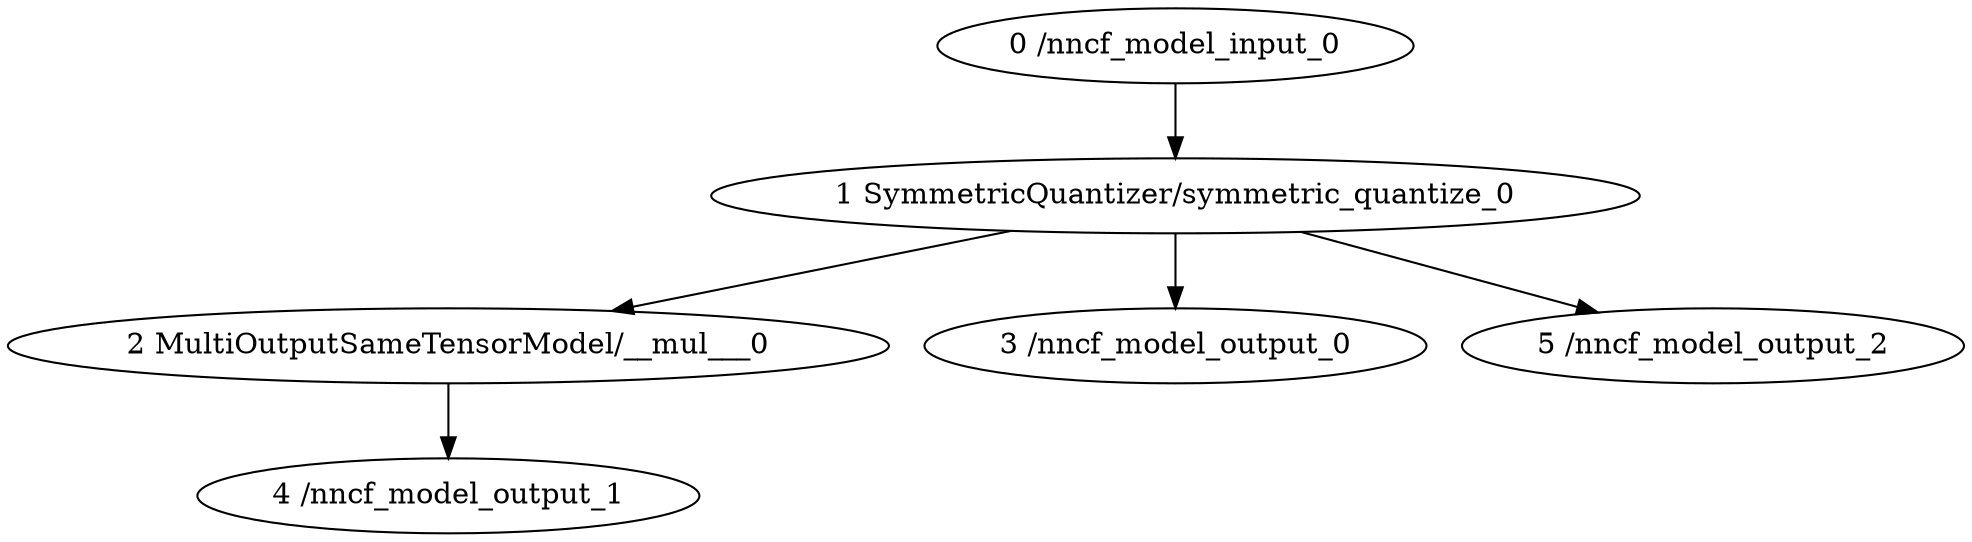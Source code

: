 strict digraph  {
"0 /nncf_model_input_0" [id=0, type=nncf_model_input];
"1 SymmetricQuantizer/symmetric_quantize_0" [id=1, type=symmetric_quantize];
"2 MultiOutputSameTensorModel/__mul___0" [id=2, type=__mul__];
"3 /nncf_model_output_0" [id=3, type=nncf_model_output];
"4 /nncf_model_output_1" [id=4, type=nncf_model_output];
"5 /nncf_model_output_2" [id=5, type=nncf_model_output];
"0 /nncf_model_input_0" -> "1 SymmetricQuantizer/symmetric_quantize_0";
"1 SymmetricQuantizer/symmetric_quantize_0" -> "2 MultiOutputSameTensorModel/__mul___0";
"1 SymmetricQuantizer/symmetric_quantize_0" -> "3 /nncf_model_output_0";
"1 SymmetricQuantizer/symmetric_quantize_0" -> "5 /nncf_model_output_2";
"2 MultiOutputSameTensorModel/__mul___0" -> "4 /nncf_model_output_1";
}

